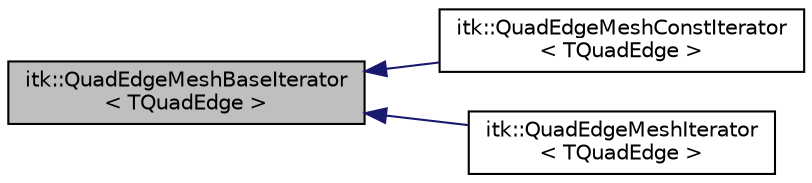 digraph "itk::QuadEdgeMeshBaseIterator&lt; TQuadEdge &gt;"
{
 // LATEX_PDF_SIZE
  edge [fontname="Helvetica",fontsize="10",labelfontname="Helvetica",labelfontsize="10"];
  node [fontname="Helvetica",fontsize="10",shape=record];
  rankdir="LR";
  Node1 [label="itk::QuadEdgeMeshBaseIterator\l\< TQuadEdge \>",height=0.2,width=0.4,color="black", fillcolor="grey75", style="filled", fontcolor="black",tooltip="Base iterator class for QuadEdgeMesh."];
  Node1 -> Node2 [dir="back",color="midnightblue",fontsize="10",style="solid",fontname="Helvetica"];
  Node2 [label="itk::QuadEdgeMeshConstIterator\l\< TQuadEdge \>",height=0.2,width=0.4,color="black", fillcolor="white", style="filled",URL="$classitk_1_1QuadEdgeMeshConstIterator.html",tooltip="Const iterator for QuadEdgeMesh."];
  Node1 -> Node3 [dir="back",color="midnightblue",fontsize="10",style="solid",fontname="Helvetica"];
  Node3 [label="itk::QuadEdgeMeshIterator\l\< TQuadEdge \>",height=0.2,width=0.4,color="black", fillcolor="white", style="filled",URL="$classitk_1_1QuadEdgeMeshIterator.html",tooltip="Non const iterator for QuadMesh."];
}
